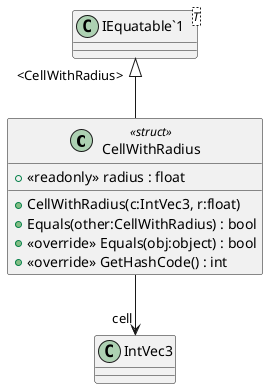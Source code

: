 @startuml
class CellWithRadius <<struct>> {
    + <<readonly>> radius : float
    + CellWithRadius(c:IntVec3, r:float)
    + Equals(other:CellWithRadius) : bool
    + <<override>> Equals(obj:object) : bool
    + <<override>> GetHashCode() : int
}
class "IEquatable`1"<T> {
}
"IEquatable`1" "<CellWithRadius>" <|-- CellWithRadius
CellWithRadius --> "cell" IntVec3
@enduml
